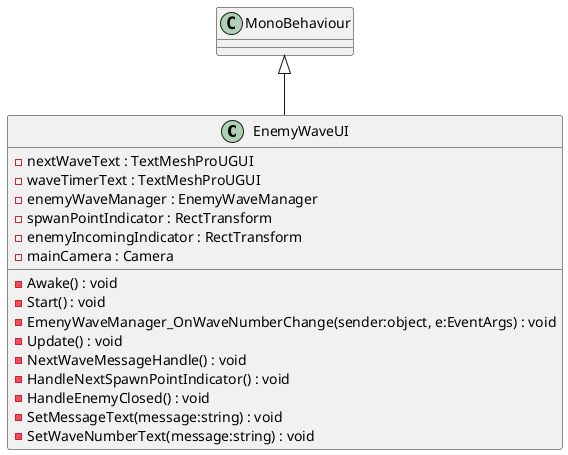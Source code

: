 @startuml
class EnemyWaveUI {
    - nextWaveText : TextMeshProUGUI
    - waveTimerText : TextMeshProUGUI
    - enemyWaveManager : EnemyWaveManager
    - spwanPointIndicator : RectTransform
    - enemyIncomingIndicator : RectTransform
    - mainCamera : Camera
    - Awake() : void
    - Start() : void
    - EmenyWaveManager_OnWaveNumberChange(sender:object, e:EventArgs) : void
    - Update() : void
    - NextWaveMessageHandle() : void
    - HandleNextSpawnPointIndicator() : void
    - HandleEnemyClosed() : void
    - SetMessageText(message:string) : void
    - SetWaveNumberText(message:string) : void
}
MonoBehaviour <|-- EnemyWaveUI
@enduml
